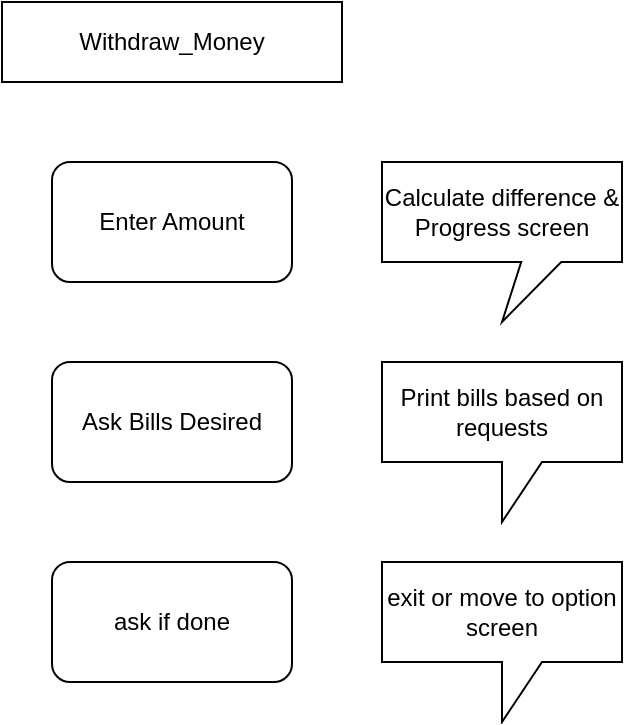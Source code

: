 <mxfile version="27.0.9">
  <diagram name="Page-1" id="PeuSHLaiTQOS_BcK_Epr">
    <mxGraphModel dx="1234" dy="912" grid="1" gridSize="10" guides="1" tooltips="1" connect="1" arrows="1" fold="1" page="1" pageScale="1" pageWidth="850" pageHeight="1100" math="0" shadow="0">
      <root>
        <mxCell id="0" />
        <mxCell id="1" parent="0" />
        <mxCell id="3LQtBN8493UF6oVvkPzh-1" value="Withdraw_Money" style="rounded=0;whiteSpace=wrap;html=1;" vertex="1" parent="1">
          <mxGeometry x="270" y="110" width="170" height="40" as="geometry" />
        </mxCell>
        <mxCell id="3LQtBN8493UF6oVvkPzh-4" value="ask if done" style="rounded=1;whiteSpace=wrap;html=1;" vertex="1" parent="1">
          <mxGeometry x="295" y="390" width="120" height="60" as="geometry" />
        </mxCell>
        <mxCell id="3LQtBN8493UF6oVvkPzh-5" value="Ask Bills Desired" style="rounded=1;whiteSpace=wrap;html=1;" vertex="1" parent="1">
          <mxGeometry x="295" y="290" width="120" height="60" as="geometry" />
        </mxCell>
        <mxCell id="3LQtBN8493UF6oVvkPzh-7" value="Enter Amount" style="rounded=1;whiteSpace=wrap;html=1;" vertex="1" parent="1">
          <mxGeometry x="295" y="190" width="120" height="60" as="geometry" />
        </mxCell>
        <mxCell id="3LQtBN8493UF6oVvkPzh-8" value="Calculate difference &amp;amp;&lt;br&gt;Progress screen" style="shape=callout;whiteSpace=wrap;html=1;perimeter=calloutPerimeter;size=30;position=0.58;" vertex="1" parent="1">
          <mxGeometry x="460" y="190" width="120" height="80" as="geometry" />
        </mxCell>
        <mxCell id="3LQtBN8493UF6oVvkPzh-10" value="exit or move to option screen" style="shape=callout;whiteSpace=wrap;html=1;perimeter=calloutPerimeter;" vertex="1" parent="1">
          <mxGeometry x="460" y="390" width="120" height="80" as="geometry" />
        </mxCell>
        <mxCell id="3LQtBN8493UF6oVvkPzh-11" value="Print bills based on requests" style="shape=callout;whiteSpace=wrap;html=1;perimeter=calloutPerimeter;" vertex="1" parent="1">
          <mxGeometry x="460" y="290" width="120" height="80" as="geometry" />
        </mxCell>
      </root>
    </mxGraphModel>
  </diagram>
</mxfile>
